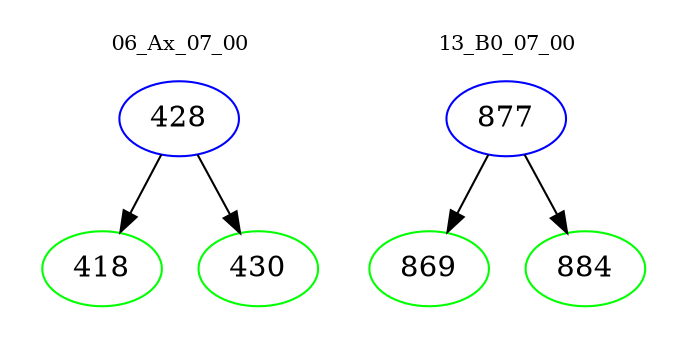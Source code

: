 digraph{
subgraph cluster_0 {
color = white
label = "06_Ax_07_00";
fontsize=10;
T0_428 [label="428", color="blue"]
T0_428 -> T0_418 [color="black"]
T0_418 [label="418", color="green"]
T0_428 -> T0_430 [color="black"]
T0_430 [label="430", color="green"]
}
subgraph cluster_1 {
color = white
label = "13_B0_07_00";
fontsize=10;
T1_877 [label="877", color="blue"]
T1_877 -> T1_869 [color="black"]
T1_869 [label="869", color="green"]
T1_877 -> T1_884 [color="black"]
T1_884 [label="884", color="green"]
}
}
